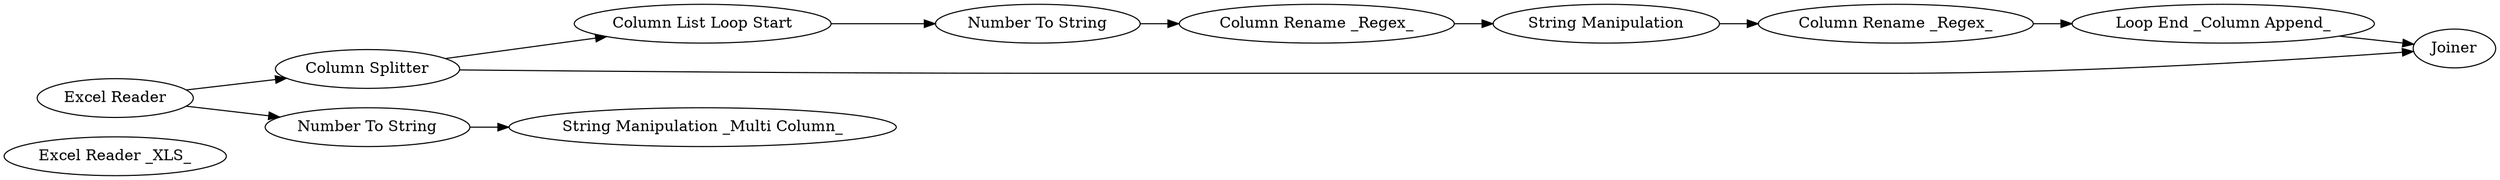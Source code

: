 digraph {
	5 [label="Excel Reader _XLS_"]
	6 [label="Column List Loop Start"]
	7 [label="Number To String"]
	8 [label="String Manipulation"]
	9 [label="Column Splitter"]
	10 [label="Column Rename _Regex_"]
	11 [label="Column Rename _Regex_"]
	12 [label="Loop End _Column Append_"]
	13 [label=Joiner]
	14 [label="String Manipulation _Multi Column_"]
	15 [label="Number To String"]
	16 [label="Excel Reader"]
	6 -> 7
	7 -> 10
	8 -> 11
	9 -> 13
	9 -> 6
	10 -> 8
	11 -> 12
	12 -> 13
	15 -> 14
	16 -> 9
	16 -> 15
	rankdir=LR
}
